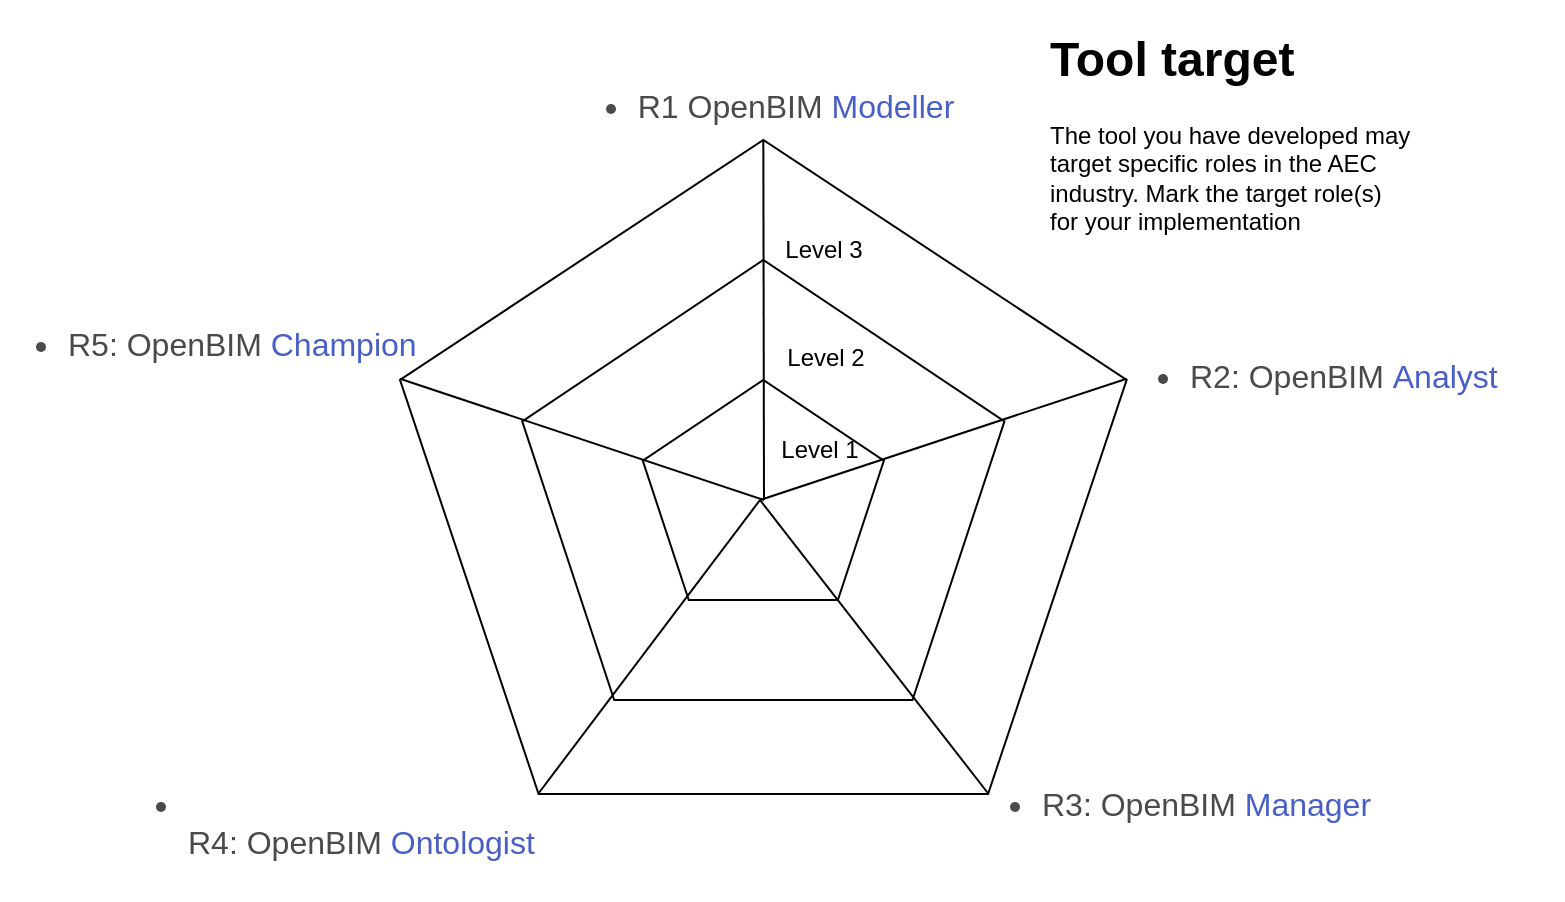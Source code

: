 <mxfile version="22.1.4" type="github">
  <diagram name="Page-1" id="_-nGvduRE1HnaHBiJq1l">
    <mxGraphModel dx="1195" dy="663" grid="1" gridSize="10" guides="1" tooltips="1" connect="1" arrows="1" fold="1" page="1" pageScale="1" pageWidth="850" pageHeight="1100" math="0" shadow="0">
      <root>
        <mxCell id="0" />
        <mxCell id="1" parent="0" />
        <mxCell id="iZF-qofrxZr2trFlbGtO-3" value="" style="whiteSpace=wrap;html=1;shape=mxgraph.basic.pentagon" vertex="1" parent="1">
          <mxGeometry x="260" y="80" width="363.33" height="327" as="geometry" />
        </mxCell>
        <mxCell id="iZF-qofrxZr2trFlbGtO-9" value="" style="whiteSpace=wrap;html=1;shape=mxgraph.basic.pentagon" vertex="1" parent="1">
          <mxGeometry x="321.11" y="140" width="241.11" height="220" as="geometry" />
        </mxCell>
        <mxCell id="iZF-qofrxZr2trFlbGtO-10" value="" style="whiteSpace=wrap;html=1;shape=mxgraph.basic.pentagon" vertex="1" parent="1">
          <mxGeometry x="381.38" y="200" width="120.56" height="110" as="geometry" />
        </mxCell>
        <mxCell id="iZF-qofrxZr2trFlbGtO-4" value="" style="endArrow=none;html=1;rounded=0;exitX=0;exitY=0.365;exitDx=0;exitDy=0;exitPerimeter=0;" edge="1" parent="1" source="iZF-qofrxZr2trFlbGtO-3">
          <mxGeometry width="50" height="50" relative="1" as="geometry">
            <mxPoint x="530" y="280" as="sourcePoint" />
            <mxPoint x="442" y="260" as="targetPoint" />
          </mxGeometry>
        </mxCell>
        <mxCell id="iZF-qofrxZr2trFlbGtO-5" value="" style="endArrow=none;html=1;rounded=0;entryX=0.5;entryY=0;entryDx=0;entryDy=0;entryPerimeter=0;" edge="1" parent="1" target="iZF-qofrxZr2trFlbGtO-3">
          <mxGeometry width="50" height="50" relative="1" as="geometry">
            <mxPoint x="442" y="260" as="sourcePoint" />
            <mxPoint x="580" y="230" as="targetPoint" />
          </mxGeometry>
        </mxCell>
        <mxCell id="iZF-qofrxZr2trFlbGtO-6" value="" style="endArrow=none;html=1;rounded=0;exitX=0.19;exitY=1;exitDx=0;exitDy=0;exitPerimeter=0;" edge="1" parent="1" source="iZF-qofrxZr2trFlbGtO-3">
          <mxGeometry width="50" height="50" relative="1" as="geometry">
            <mxPoint x="530" y="280" as="sourcePoint" />
            <mxPoint x="440" y="260" as="targetPoint" />
          </mxGeometry>
        </mxCell>
        <mxCell id="iZF-qofrxZr2trFlbGtO-7" value="" style="endArrow=none;html=1;rounded=0;entryX=1;entryY=0.365;entryDx=0;entryDy=0;entryPerimeter=0;" edge="1" parent="1" target="iZF-qofrxZr2trFlbGtO-3">
          <mxGeometry width="50" height="50" relative="1" as="geometry">
            <mxPoint x="440" y="260" as="sourcePoint" />
            <mxPoint x="580" y="230" as="targetPoint" />
          </mxGeometry>
        </mxCell>
        <mxCell id="iZF-qofrxZr2trFlbGtO-8" value="" style="endArrow=none;html=1;rounded=0;entryX=0.81;entryY=1;entryDx=0;entryDy=0;entryPerimeter=0;" edge="1" parent="1" target="iZF-qofrxZr2trFlbGtO-3">
          <mxGeometry width="50" height="50" relative="1" as="geometry">
            <mxPoint x="440" y="260" as="sourcePoint" />
            <mxPoint x="580" y="230" as="targetPoint" />
          </mxGeometry>
        </mxCell>
        <mxCell id="iZF-qofrxZr2trFlbGtO-11" value="&lt;h1&gt;Tool target&lt;/h1&gt;&lt;p&gt;The tool you have developed may target specific roles in the AEC industry.&amp;nbsp;&lt;span style=&quot;background-color: initial;&quot;&gt;Mark the target role(s) for your implementation&amp;nbsp;&lt;/span&gt;&lt;/p&gt;" style="text;html=1;strokeColor=none;fillColor=none;spacing=5;spacingTop=-20;whiteSpace=wrap;overflow=hidden;rounded=0;" vertex="1" parent="1">
          <mxGeometry x="580" y="20" width="190" height="120" as="geometry" />
        </mxCell>
        <mxCell id="iZF-qofrxZr2trFlbGtO-12" value="&lt;ul style=&quot;box-sizing: inherit; margin: 1em 0px 0px 2em; padding: 0px; list-style-position: outside; list-style-image: initial; color: rgb(74, 74, 74); font-family: Montserrat, sans-serif; font-size: 16px; text-align: start; background-color: rgb(255, 255, 255);&quot;&gt;&lt;li style=&quot;box-sizing: inherit; margin: 0px; padding: 0px;&quot;&gt;R1 OpenBIM&amp;nbsp;&lt;a style=&quot;box-sizing: inherit; color: rgb(72, 95, 199); cursor: pointer; text-decoration-line: none;&quot; href=&quot;https://timmcginley.github.io/41934/Roles/Modeller&quot;&gt;Modeller&lt;/a&gt;&lt;/li&gt;&lt;/ul&gt;" style="text;html=1;strokeColor=none;fillColor=none;align=center;verticalAlign=middle;whiteSpace=wrap;rounded=0;" vertex="1" parent="1">
          <mxGeometry x="336.66" y="40" width="210" height="30" as="geometry" />
        </mxCell>
        <mxCell id="iZF-qofrxZr2trFlbGtO-14" value="&lt;ul style=&quot;border-color: var(--border-color); font-style: normal; font-variant-ligatures: normal; font-variant-caps: normal; font-weight: 400; letter-spacing: normal; orphans: 2; text-indent: 0px; text-transform: none; widows: 2; word-spacing: 0px; -webkit-text-stroke-width: 0px; text-decoration-thickness: initial; text-decoration-style: initial; text-decoration-color: initial; box-sizing: inherit; margin: 1em 0px 0px 2em; padding: 0px; list-style-position: outside; list-style-image: initial; color: rgb(74, 74, 74); font-family: Montserrat, sans-serif; font-size: 16px; text-align: start; background-color: rgb(255, 255, 255);&quot;&gt;&lt;li style=&quot;border-color: var(--border-color); box-sizing: inherit; margin: 0.25em 0px 0px; padding: 0px;&quot;&gt;R3: OpenBIM&amp;nbsp;&lt;a href=&quot;https://timmcginley.github.io/41934/Roles/Manager&quot; style=&quot;border-color: var(--border-color); box-sizing: inherit; color: rgb(72, 95, 199); cursor: pointer; text-decoration-line: none;&quot;&gt;Manager&lt;/a&gt;&lt;/li&gt;&lt;/ul&gt;" style="text;whiteSpace=wrap;html=1;" vertex="1" parent="1">
          <mxGeometry x="546.66" y="380" width="230" height="60" as="geometry" />
        </mxCell>
        <mxCell id="iZF-qofrxZr2trFlbGtO-15" value="&lt;ul style=&quot;border-color: var(--border-color); font-style: normal; font-variant-ligatures: normal; font-variant-caps: normal; font-weight: 400; letter-spacing: normal; orphans: 2; text-indent: 0px; text-transform: none; widows: 2; word-spacing: 0px; -webkit-text-stroke-width: 0px; text-decoration-thickness: initial; text-decoration-style: initial; text-decoration-color: initial; box-sizing: inherit; margin: 1em 0px 0px 2em; padding: 0px; list-style-position: outside; list-style-image: initial; color: rgb(74, 74, 74); font-family: Montserrat, sans-serif; font-size: 16px; text-align: start; background-color: rgb(255, 255, 255);&quot;&gt;&lt;li style=&quot;border-color: var(--border-color); box-sizing: inherit; margin: 0.25em 0px 0px; padding: 0px;&quot;&gt;R2: OpenBIM&amp;nbsp;&lt;a href=&quot;https://timmcginley.github.io/41934/Roles/Analyst&quot; style=&quot;border-color: var(--border-color); box-sizing: inherit; color: rgb(72, 95, 199); cursor: pointer; text-decoration-line: none;&quot;&gt;Analyst&lt;/a&gt;&lt;/li&gt;&lt;/ul&gt;&lt;br class=&quot;Apple-interchange-newline&quot;&gt;" style="text;whiteSpace=wrap;html=1;" vertex="1" parent="1">
          <mxGeometry x="621.33" y="166" width="220" height="70" as="geometry" />
        </mxCell>
        <mxCell id="iZF-qofrxZr2trFlbGtO-16" value="&lt;ul style=&quot;border-color: var(--border-color); font-style: normal; font-variant-ligatures: normal; font-variant-caps: normal; font-weight: 400; letter-spacing: normal; orphans: 2; text-indent: 0px; text-transform: none; widows: 2; word-spacing: 0px; -webkit-text-stroke-width: 0px; text-decoration-thickness: initial; text-decoration-style: initial; text-decoration-color: initial; box-sizing: inherit; margin: 1em 0px 0px 2em; padding: 0px; list-style-position: outside; list-style-image: initial; color: rgb(74, 74, 74); font-family: Montserrat, sans-serif; font-size: 16px; text-align: start; background-color: rgb(255, 255, 255);&quot;&gt;&lt;li style=&quot;border-color: var(--border-color); box-sizing: inherit; margin: 0.25em 0px 0px; padding: 0px;&quot;&gt;&lt;br class=&quot;Apple-interchange-newline&quot;&gt;R4: OpenBIM&amp;nbsp;&lt;a href=&quot;https://timmcginley.github.io/41934/Roles/Ontologist&quot; style=&quot;border-color: var(--border-color); box-sizing: inherit; color: rgb(72, 95, 199); cursor: pointer; text-decoration-line: none;&quot;&gt;Ontologist&lt;/a&gt;&lt;/li&gt;&lt;/ul&gt;" style="text;whiteSpace=wrap;html=1;" vertex="1" parent="1">
          <mxGeometry x="120" y="380" width="240" height="80" as="geometry" />
        </mxCell>
        <mxCell id="iZF-qofrxZr2trFlbGtO-17" value="&lt;ul style=&quot;border-color: var(--border-color); font-style: normal; font-variant-ligatures: normal; font-variant-caps: normal; font-weight: 400; letter-spacing: normal; orphans: 2; text-indent: 0px; text-transform: none; widows: 2; word-spacing: 0px; -webkit-text-stroke-width: 0px; text-decoration-thickness: initial; text-decoration-style: initial; text-decoration-color: initial; box-sizing: inherit; margin: 1em 0px 0px 2em; padding: 0px; list-style-position: outside; list-style-image: initial; color: rgb(74, 74, 74); font-family: Montserrat, sans-serif; font-size: 16px; text-align: start; background-color: rgb(255, 255, 255);&quot;&gt;&lt;li style=&quot;border-color: var(--border-color); box-sizing: inherit; margin: 0.25em 0px 0px; padding: 0px;&quot;&gt;R5: OpenBIM&amp;nbsp;&lt;a href=&quot;https://timmcginley.github.io/41934/Roles/Champion&quot; style=&quot;border-color: var(--border-color); box-sizing: inherit; color: rgb(72, 95, 199); cursor: pointer; text-decoration-line: none;&quot;&gt;Champion&lt;/a&gt;&lt;/li&gt;&lt;/ul&gt;" style="text;whiteSpace=wrap;html=1;" vertex="1" parent="1">
          <mxGeometry x="60" y="150" width="240" height="60" as="geometry" />
        </mxCell>
        <mxCell id="iZF-qofrxZr2trFlbGtO-19" value="Level 1" style="text;html=1;strokeColor=none;fillColor=none;align=center;verticalAlign=middle;whiteSpace=wrap;rounded=0;" vertex="1" parent="1">
          <mxGeometry x="440" y="220" width="60" height="30" as="geometry" />
        </mxCell>
        <mxCell id="iZF-qofrxZr2trFlbGtO-20" value="Level 3" style="text;html=1;strokeColor=none;fillColor=none;align=center;verticalAlign=middle;whiteSpace=wrap;rounded=0;" vertex="1" parent="1">
          <mxGeometry x="441.94" y="120" width="60" height="30" as="geometry" />
        </mxCell>
        <mxCell id="iZF-qofrxZr2trFlbGtO-21" value="Level 2" style="text;html=1;strokeColor=none;fillColor=none;align=center;verticalAlign=middle;whiteSpace=wrap;rounded=0;" vertex="1" parent="1">
          <mxGeometry x="443" y="174" width="60" height="30" as="geometry" />
        </mxCell>
      </root>
    </mxGraphModel>
  </diagram>
</mxfile>
